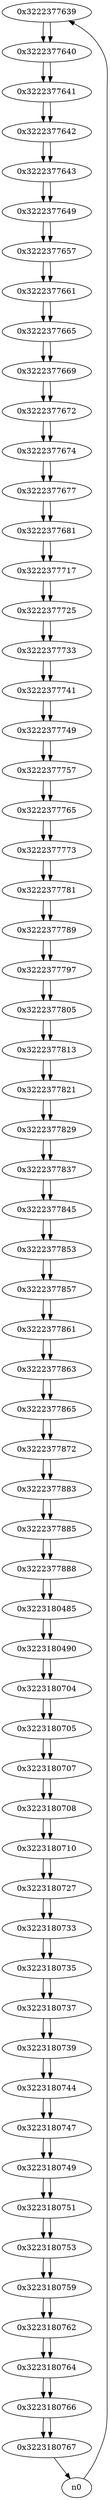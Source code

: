 digraph G{
/* nodes */
  n1 [label="0x3222377639"]
  n2 [label="0x3222377640"]
  n3 [label="0x3222377641"]
  n4 [label="0x3222377642"]
  n5 [label="0x3222377643"]
  n6 [label="0x3222377649"]
  n7 [label="0x3222377657"]
  n8 [label="0x3222377661"]
  n9 [label="0x3222377665"]
  n10 [label="0x3222377669"]
  n11 [label="0x3222377672"]
  n12 [label="0x3222377674"]
  n13 [label="0x3222377677"]
  n14 [label="0x3222377681"]
  n15 [label="0x3222377717"]
  n16 [label="0x3222377725"]
  n17 [label="0x3222377733"]
  n18 [label="0x3222377741"]
  n19 [label="0x3222377749"]
  n20 [label="0x3222377757"]
  n21 [label="0x3222377765"]
  n22 [label="0x3222377773"]
  n23 [label="0x3222377781"]
  n24 [label="0x3222377789"]
  n25 [label="0x3222377797"]
  n26 [label="0x3222377805"]
  n27 [label="0x3222377813"]
  n28 [label="0x3222377821"]
  n29 [label="0x3222377829"]
  n30 [label="0x3222377837"]
  n31 [label="0x3222377845"]
  n32 [label="0x3222377853"]
  n33 [label="0x3222377857"]
  n34 [label="0x3222377861"]
  n35 [label="0x3222377863"]
  n36 [label="0x3222377865"]
  n37 [label="0x3222377872"]
  n38 [label="0x3222377883"]
  n39 [label="0x3222377885"]
  n40 [label="0x3222377888"]
  n41 [label="0x3223180485"]
  n42 [label="0x3223180490"]
  n43 [label="0x3223180704"]
  n44 [label="0x3223180705"]
  n45 [label="0x3223180707"]
  n46 [label="0x3223180708"]
  n47 [label="0x3223180710"]
  n48 [label="0x3223180727"]
  n49 [label="0x3223180733"]
  n50 [label="0x3223180735"]
  n51 [label="0x3223180737"]
  n52 [label="0x3223180739"]
  n53 [label="0x3223180744"]
  n54 [label="0x3223180747"]
  n55 [label="0x3223180749"]
  n56 [label="0x3223180751"]
  n57 [label="0x3223180753"]
  n58 [label="0x3223180759"]
  n59 [label="0x3223180762"]
  n60 [label="0x3223180764"]
  n61 [label="0x3223180766"]
  n62 [label="0x3223180767"]
/* edges */
n1 -> n2;
n0 -> n1;
n2 -> n3;
n1 -> n2;
n3 -> n4;
n2 -> n3;
n4 -> n5;
n3 -> n4;
n5 -> n6;
n4 -> n5;
n6 -> n7;
n5 -> n6;
n7 -> n8;
n6 -> n7;
n8 -> n9;
n7 -> n8;
n9 -> n10;
n8 -> n9;
n10 -> n11;
n9 -> n10;
n11 -> n12;
n10 -> n11;
n12 -> n13;
n11 -> n12;
n13 -> n14;
n12 -> n13;
n14 -> n15;
n13 -> n14;
n15 -> n16;
n14 -> n15;
n16 -> n17;
n15 -> n16;
n17 -> n18;
n16 -> n17;
n18 -> n19;
n17 -> n18;
n19 -> n20;
n18 -> n19;
n20 -> n21;
n19 -> n20;
n21 -> n22;
n20 -> n21;
n22 -> n23;
n21 -> n22;
n23 -> n24;
n22 -> n23;
n24 -> n25;
n23 -> n24;
n25 -> n26;
n24 -> n25;
n26 -> n27;
n25 -> n26;
n27 -> n28;
n26 -> n27;
n28 -> n29;
n27 -> n28;
n29 -> n30;
n28 -> n29;
n30 -> n31;
n29 -> n30;
n31 -> n32;
n30 -> n31;
n32 -> n33;
n31 -> n32;
n33 -> n34;
n32 -> n33;
n34 -> n35;
n33 -> n34;
n35 -> n36;
n34 -> n35;
n36 -> n37;
n35 -> n36;
n37 -> n38;
n36 -> n37;
n38 -> n39;
n37 -> n38;
n39 -> n40;
n38 -> n39;
n40 -> n41;
n39 -> n40;
n41 -> n42;
n40 -> n41;
n42 -> n43;
n41 -> n42;
n43 -> n44;
n42 -> n43;
n44 -> n45;
n43 -> n44;
n45 -> n46;
n44 -> n45;
n46 -> n47;
n45 -> n46;
n47 -> n48;
n46 -> n47;
n48 -> n49;
n47 -> n48;
n49 -> n50;
n48 -> n49;
n50 -> n51;
n49 -> n50;
n51 -> n52;
n50 -> n51;
n52 -> n53;
n51 -> n52;
n53 -> n54;
n52 -> n53;
n54 -> n55;
n53 -> n54;
n55 -> n56;
n54 -> n55;
n56 -> n57;
n55 -> n56;
n57 -> n58;
n56 -> n57;
n58 -> n59;
n57 -> n58;
n59 -> n60;
n58 -> n59;
n60 -> n61;
n59 -> n60;
n61 -> n62;
n60 -> n61;
n62 -> n0;
n61 -> n62;
}
